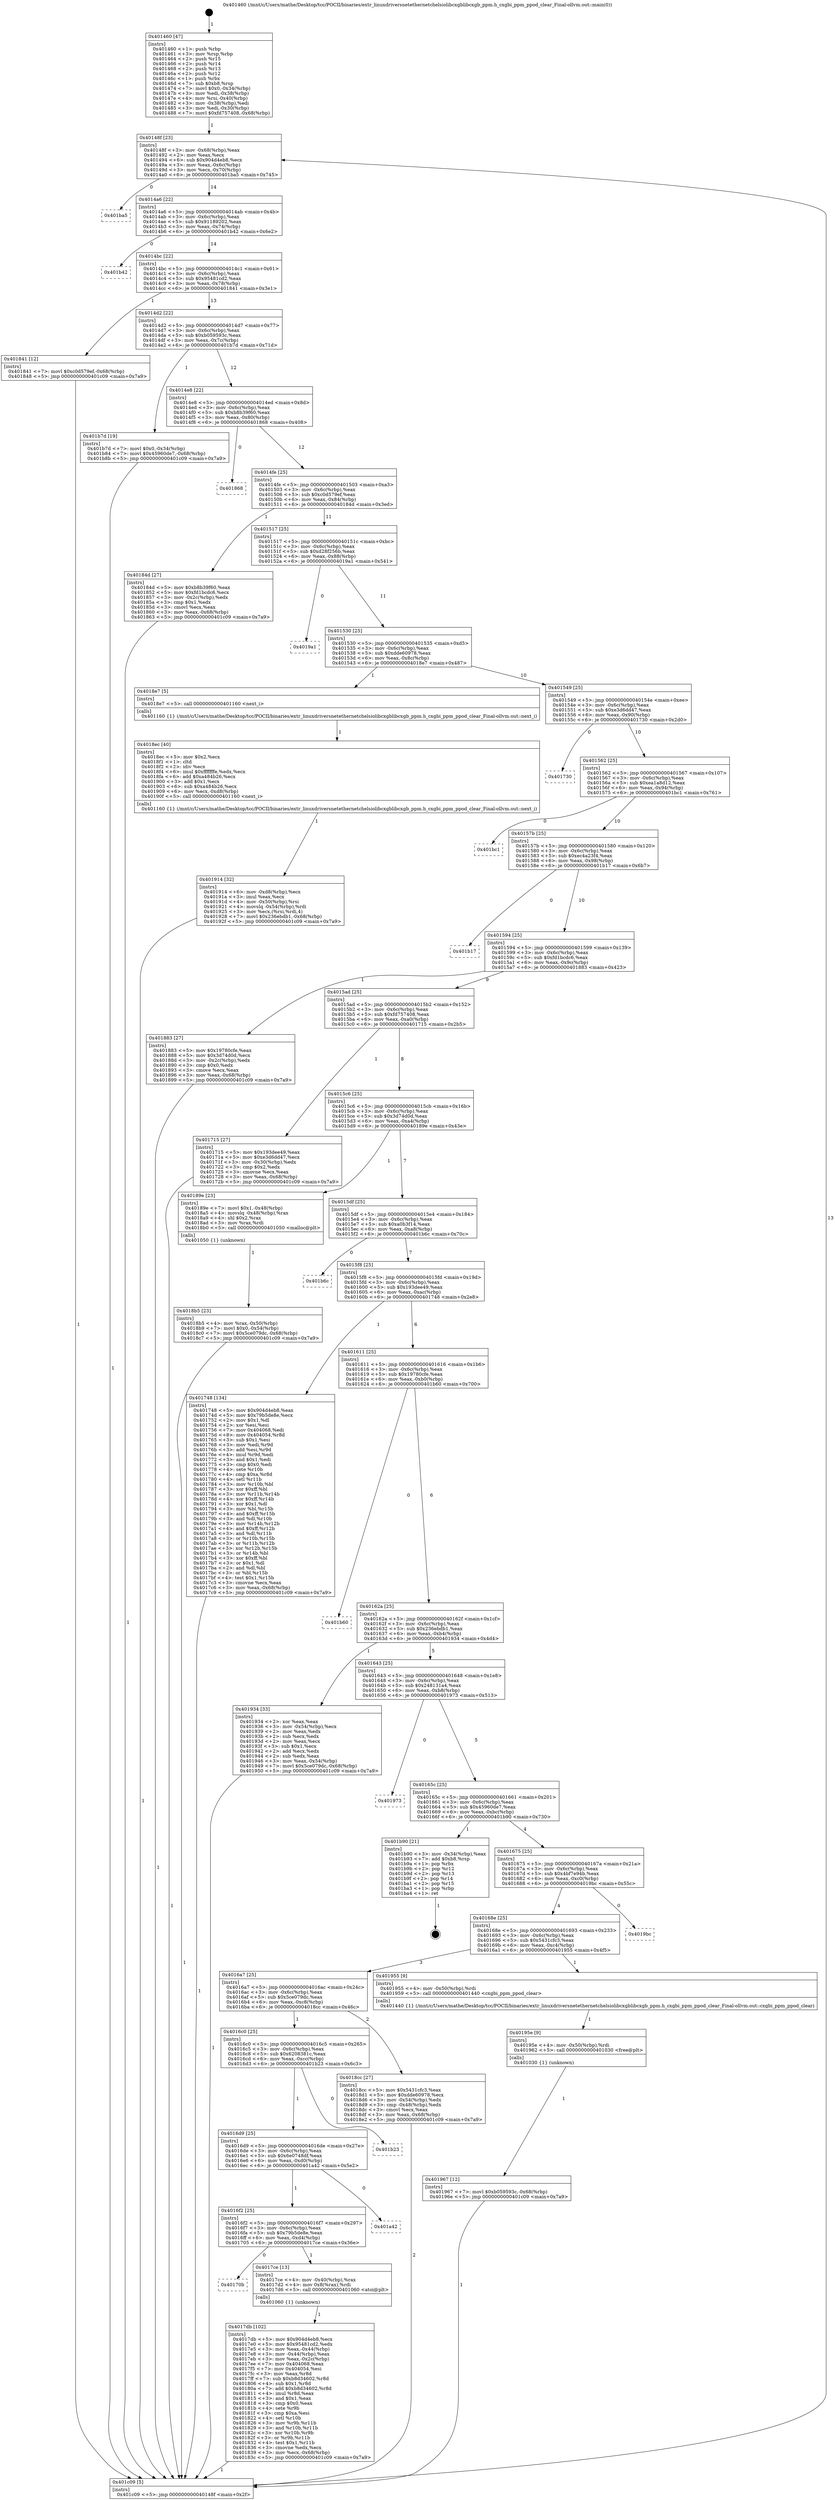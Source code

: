 digraph "0x401460" {
  label = "0x401460 (/mnt/c/Users/mathe/Desktop/tcc/POCII/binaries/extr_linuxdriversnetethernetchelsiolibcxgblibcxgb_ppm.h_cxgbi_ppm_ppod_clear_Final-ollvm.out::main(0))"
  labelloc = "t"
  node[shape=record]

  Entry [label="",width=0.3,height=0.3,shape=circle,fillcolor=black,style=filled]
  "0x40148f" [label="{
     0x40148f [23]\l
     | [instrs]\l
     &nbsp;&nbsp;0x40148f \<+3\>: mov -0x68(%rbp),%eax\l
     &nbsp;&nbsp;0x401492 \<+2\>: mov %eax,%ecx\l
     &nbsp;&nbsp;0x401494 \<+6\>: sub $0x904d4eb8,%ecx\l
     &nbsp;&nbsp;0x40149a \<+3\>: mov %eax,-0x6c(%rbp)\l
     &nbsp;&nbsp;0x40149d \<+3\>: mov %ecx,-0x70(%rbp)\l
     &nbsp;&nbsp;0x4014a0 \<+6\>: je 0000000000401ba5 \<main+0x745\>\l
  }"]
  "0x401ba5" [label="{
     0x401ba5\l
  }", style=dashed]
  "0x4014a6" [label="{
     0x4014a6 [22]\l
     | [instrs]\l
     &nbsp;&nbsp;0x4014a6 \<+5\>: jmp 00000000004014ab \<main+0x4b\>\l
     &nbsp;&nbsp;0x4014ab \<+3\>: mov -0x6c(%rbp),%eax\l
     &nbsp;&nbsp;0x4014ae \<+5\>: sub $0x91189202,%eax\l
     &nbsp;&nbsp;0x4014b3 \<+3\>: mov %eax,-0x74(%rbp)\l
     &nbsp;&nbsp;0x4014b6 \<+6\>: je 0000000000401b42 \<main+0x6e2\>\l
  }"]
  Exit [label="",width=0.3,height=0.3,shape=circle,fillcolor=black,style=filled,peripheries=2]
  "0x401b42" [label="{
     0x401b42\l
  }", style=dashed]
  "0x4014bc" [label="{
     0x4014bc [22]\l
     | [instrs]\l
     &nbsp;&nbsp;0x4014bc \<+5\>: jmp 00000000004014c1 \<main+0x61\>\l
     &nbsp;&nbsp;0x4014c1 \<+3\>: mov -0x6c(%rbp),%eax\l
     &nbsp;&nbsp;0x4014c4 \<+5\>: sub $0x95481cd2,%eax\l
     &nbsp;&nbsp;0x4014c9 \<+3\>: mov %eax,-0x78(%rbp)\l
     &nbsp;&nbsp;0x4014cc \<+6\>: je 0000000000401841 \<main+0x3e1\>\l
  }"]
  "0x401967" [label="{
     0x401967 [12]\l
     | [instrs]\l
     &nbsp;&nbsp;0x401967 \<+7\>: movl $0xb059593c,-0x68(%rbp)\l
     &nbsp;&nbsp;0x40196e \<+5\>: jmp 0000000000401c09 \<main+0x7a9\>\l
  }"]
  "0x401841" [label="{
     0x401841 [12]\l
     | [instrs]\l
     &nbsp;&nbsp;0x401841 \<+7\>: movl $0xc0d579ef,-0x68(%rbp)\l
     &nbsp;&nbsp;0x401848 \<+5\>: jmp 0000000000401c09 \<main+0x7a9\>\l
  }"]
  "0x4014d2" [label="{
     0x4014d2 [22]\l
     | [instrs]\l
     &nbsp;&nbsp;0x4014d2 \<+5\>: jmp 00000000004014d7 \<main+0x77\>\l
     &nbsp;&nbsp;0x4014d7 \<+3\>: mov -0x6c(%rbp),%eax\l
     &nbsp;&nbsp;0x4014da \<+5\>: sub $0xb059593c,%eax\l
     &nbsp;&nbsp;0x4014df \<+3\>: mov %eax,-0x7c(%rbp)\l
     &nbsp;&nbsp;0x4014e2 \<+6\>: je 0000000000401b7d \<main+0x71d\>\l
  }"]
  "0x40195e" [label="{
     0x40195e [9]\l
     | [instrs]\l
     &nbsp;&nbsp;0x40195e \<+4\>: mov -0x50(%rbp),%rdi\l
     &nbsp;&nbsp;0x401962 \<+5\>: call 0000000000401030 \<free@plt\>\l
     | [calls]\l
     &nbsp;&nbsp;0x401030 \{1\} (unknown)\l
  }"]
  "0x401b7d" [label="{
     0x401b7d [19]\l
     | [instrs]\l
     &nbsp;&nbsp;0x401b7d \<+7\>: movl $0x0,-0x34(%rbp)\l
     &nbsp;&nbsp;0x401b84 \<+7\>: movl $0x45960de7,-0x68(%rbp)\l
     &nbsp;&nbsp;0x401b8b \<+5\>: jmp 0000000000401c09 \<main+0x7a9\>\l
  }"]
  "0x4014e8" [label="{
     0x4014e8 [22]\l
     | [instrs]\l
     &nbsp;&nbsp;0x4014e8 \<+5\>: jmp 00000000004014ed \<main+0x8d\>\l
     &nbsp;&nbsp;0x4014ed \<+3\>: mov -0x6c(%rbp),%eax\l
     &nbsp;&nbsp;0x4014f0 \<+5\>: sub $0xb8b39f60,%eax\l
     &nbsp;&nbsp;0x4014f5 \<+3\>: mov %eax,-0x80(%rbp)\l
     &nbsp;&nbsp;0x4014f8 \<+6\>: je 0000000000401868 \<main+0x408\>\l
  }"]
  "0x401914" [label="{
     0x401914 [32]\l
     | [instrs]\l
     &nbsp;&nbsp;0x401914 \<+6\>: mov -0xd8(%rbp),%ecx\l
     &nbsp;&nbsp;0x40191a \<+3\>: imul %eax,%ecx\l
     &nbsp;&nbsp;0x40191d \<+4\>: mov -0x50(%rbp),%rsi\l
     &nbsp;&nbsp;0x401921 \<+4\>: movslq -0x54(%rbp),%rdi\l
     &nbsp;&nbsp;0x401925 \<+3\>: mov %ecx,(%rsi,%rdi,4)\l
     &nbsp;&nbsp;0x401928 \<+7\>: movl $0x236ebdb1,-0x68(%rbp)\l
     &nbsp;&nbsp;0x40192f \<+5\>: jmp 0000000000401c09 \<main+0x7a9\>\l
  }"]
  "0x401868" [label="{
     0x401868\l
  }", style=dashed]
  "0x4014fe" [label="{
     0x4014fe [25]\l
     | [instrs]\l
     &nbsp;&nbsp;0x4014fe \<+5\>: jmp 0000000000401503 \<main+0xa3\>\l
     &nbsp;&nbsp;0x401503 \<+3\>: mov -0x6c(%rbp),%eax\l
     &nbsp;&nbsp;0x401506 \<+5\>: sub $0xc0d579ef,%eax\l
     &nbsp;&nbsp;0x40150b \<+6\>: mov %eax,-0x84(%rbp)\l
     &nbsp;&nbsp;0x401511 \<+6\>: je 000000000040184d \<main+0x3ed\>\l
  }"]
  "0x4018ec" [label="{
     0x4018ec [40]\l
     | [instrs]\l
     &nbsp;&nbsp;0x4018ec \<+5\>: mov $0x2,%ecx\l
     &nbsp;&nbsp;0x4018f1 \<+1\>: cltd\l
     &nbsp;&nbsp;0x4018f2 \<+2\>: idiv %ecx\l
     &nbsp;&nbsp;0x4018f4 \<+6\>: imul $0xfffffffe,%edx,%ecx\l
     &nbsp;&nbsp;0x4018fa \<+6\>: add $0xa484b26,%ecx\l
     &nbsp;&nbsp;0x401900 \<+3\>: add $0x1,%ecx\l
     &nbsp;&nbsp;0x401903 \<+6\>: sub $0xa484b26,%ecx\l
     &nbsp;&nbsp;0x401909 \<+6\>: mov %ecx,-0xd8(%rbp)\l
     &nbsp;&nbsp;0x40190f \<+5\>: call 0000000000401160 \<next_i\>\l
     | [calls]\l
     &nbsp;&nbsp;0x401160 \{1\} (/mnt/c/Users/mathe/Desktop/tcc/POCII/binaries/extr_linuxdriversnetethernetchelsiolibcxgblibcxgb_ppm.h_cxgbi_ppm_ppod_clear_Final-ollvm.out::next_i)\l
  }"]
  "0x40184d" [label="{
     0x40184d [27]\l
     | [instrs]\l
     &nbsp;&nbsp;0x40184d \<+5\>: mov $0xb8b39f60,%eax\l
     &nbsp;&nbsp;0x401852 \<+5\>: mov $0xfd1bcdc6,%ecx\l
     &nbsp;&nbsp;0x401857 \<+3\>: mov -0x2c(%rbp),%edx\l
     &nbsp;&nbsp;0x40185a \<+3\>: cmp $0x1,%edx\l
     &nbsp;&nbsp;0x40185d \<+3\>: cmovl %ecx,%eax\l
     &nbsp;&nbsp;0x401860 \<+3\>: mov %eax,-0x68(%rbp)\l
     &nbsp;&nbsp;0x401863 \<+5\>: jmp 0000000000401c09 \<main+0x7a9\>\l
  }"]
  "0x401517" [label="{
     0x401517 [25]\l
     | [instrs]\l
     &nbsp;&nbsp;0x401517 \<+5\>: jmp 000000000040151c \<main+0xbc\>\l
     &nbsp;&nbsp;0x40151c \<+3\>: mov -0x6c(%rbp),%eax\l
     &nbsp;&nbsp;0x40151f \<+5\>: sub $0xd28f256b,%eax\l
     &nbsp;&nbsp;0x401524 \<+6\>: mov %eax,-0x88(%rbp)\l
     &nbsp;&nbsp;0x40152a \<+6\>: je 00000000004019a1 \<main+0x541\>\l
  }"]
  "0x4018b5" [label="{
     0x4018b5 [23]\l
     | [instrs]\l
     &nbsp;&nbsp;0x4018b5 \<+4\>: mov %rax,-0x50(%rbp)\l
     &nbsp;&nbsp;0x4018b9 \<+7\>: movl $0x0,-0x54(%rbp)\l
     &nbsp;&nbsp;0x4018c0 \<+7\>: movl $0x5ce079dc,-0x68(%rbp)\l
     &nbsp;&nbsp;0x4018c7 \<+5\>: jmp 0000000000401c09 \<main+0x7a9\>\l
  }"]
  "0x4019a1" [label="{
     0x4019a1\l
  }", style=dashed]
  "0x401530" [label="{
     0x401530 [25]\l
     | [instrs]\l
     &nbsp;&nbsp;0x401530 \<+5\>: jmp 0000000000401535 \<main+0xd5\>\l
     &nbsp;&nbsp;0x401535 \<+3\>: mov -0x6c(%rbp),%eax\l
     &nbsp;&nbsp;0x401538 \<+5\>: sub $0xdde60978,%eax\l
     &nbsp;&nbsp;0x40153d \<+6\>: mov %eax,-0x8c(%rbp)\l
     &nbsp;&nbsp;0x401543 \<+6\>: je 00000000004018e7 \<main+0x487\>\l
  }"]
  "0x4017db" [label="{
     0x4017db [102]\l
     | [instrs]\l
     &nbsp;&nbsp;0x4017db \<+5\>: mov $0x904d4eb8,%ecx\l
     &nbsp;&nbsp;0x4017e0 \<+5\>: mov $0x95481cd2,%edx\l
     &nbsp;&nbsp;0x4017e5 \<+3\>: mov %eax,-0x44(%rbp)\l
     &nbsp;&nbsp;0x4017e8 \<+3\>: mov -0x44(%rbp),%eax\l
     &nbsp;&nbsp;0x4017eb \<+3\>: mov %eax,-0x2c(%rbp)\l
     &nbsp;&nbsp;0x4017ee \<+7\>: mov 0x404068,%eax\l
     &nbsp;&nbsp;0x4017f5 \<+7\>: mov 0x404054,%esi\l
     &nbsp;&nbsp;0x4017fc \<+3\>: mov %eax,%r8d\l
     &nbsp;&nbsp;0x4017ff \<+7\>: sub $0xb8d34602,%r8d\l
     &nbsp;&nbsp;0x401806 \<+4\>: sub $0x1,%r8d\l
     &nbsp;&nbsp;0x40180a \<+7\>: add $0xb8d34602,%r8d\l
     &nbsp;&nbsp;0x401811 \<+4\>: imul %r8d,%eax\l
     &nbsp;&nbsp;0x401815 \<+3\>: and $0x1,%eax\l
     &nbsp;&nbsp;0x401818 \<+3\>: cmp $0x0,%eax\l
     &nbsp;&nbsp;0x40181b \<+4\>: sete %r9b\l
     &nbsp;&nbsp;0x40181f \<+3\>: cmp $0xa,%esi\l
     &nbsp;&nbsp;0x401822 \<+4\>: setl %r10b\l
     &nbsp;&nbsp;0x401826 \<+3\>: mov %r9b,%r11b\l
     &nbsp;&nbsp;0x401829 \<+3\>: and %r10b,%r11b\l
     &nbsp;&nbsp;0x40182c \<+3\>: xor %r10b,%r9b\l
     &nbsp;&nbsp;0x40182f \<+3\>: or %r9b,%r11b\l
     &nbsp;&nbsp;0x401832 \<+4\>: test $0x1,%r11b\l
     &nbsp;&nbsp;0x401836 \<+3\>: cmovne %edx,%ecx\l
     &nbsp;&nbsp;0x401839 \<+3\>: mov %ecx,-0x68(%rbp)\l
     &nbsp;&nbsp;0x40183c \<+5\>: jmp 0000000000401c09 \<main+0x7a9\>\l
  }"]
  "0x4018e7" [label="{
     0x4018e7 [5]\l
     | [instrs]\l
     &nbsp;&nbsp;0x4018e7 \<+5\>: call 0000000000401160 \<next_i\>\l
     | [calls]\l
     &nbsp;&nbsp;0x401160 \{1\} (/mnt/c/Users/mathe/Desktop/tcc/POCII/binaries/extr_linuxdriversnetethernetchelsiolibcxgblibcxgb_ppm.h_cxgbi_ppm_ppod_clear_Final-ollvm.out::next_i)\l
  }"]
  "0x401549" [label="{
     0x401549 [25]\l
     | [instrs]\l
     &nbsp;&nbsp;0x401549 \<+5\>: jmp 000000000040154e \<main+0xee\>\l
     &nbsp;&nbsp;0x40154e \<+3\>: mov -0x6c(%rbp),%eax\l
     &nbsp;&nbsp;0x401551 \<+5\>: sub $0xe3d6dd47,%eax\l
     &nbsp;&nbsp;0x401556 \<+6\>: mov %eax,-0x90(%rbp)\l
     &nbsp;&nbsp;0x40155c \<+6\>: je 0000000000401730 \<main+0x2d0\>\l
  }"]
  "0x40170b" [label="{
     0x40170b\l
  }", style=dashed]
  "0x401730" [label="{
     0x401730\l
  }", style=dashed]
  "0x401562" [label="{
     0x401562 [25]\l
     | [instrs]\l
     &nbsp;&nbsp;0x401562 \<+5\>: jmp 0000000000401567 \<main+0x107\>\l
     &nbsp;&nbsp;0x401567 \<+3\>: mov -0x6c(%rbp),%eax\l
     &nbsp;&nbsp;0x40156a \<+5\>: sub $0xea1a8d12,%eax\l
     &nbsp;&nbsp;0x40156f \<+6\>: mov %eax,-0x94(%rbp)\l
     &nbsp;&nbsp;0x401575 \<+6\>: je 0000000000401bc1 \<main+0x761\>\l
  }"]
  "0x4017ce" [label="{
     0x4017ce [13]\l
     | [instrs]\l
     &nbsp;&nbsp;0x4017ce \<+4\>: mov -0x40(%rbp),%rax\l
     &nbsp;&nbsp;0x4017d2 \<+4\>: mov 0x8(%rax),%rdi\l
     &nbsp;&nbsp;0x4017d6 \<+5\>: call 0000000000401060 \<atoi@plt\>\l
     | [calls]\l
     &nbsp;&nbsp;0x401060 \{1\} (unknown)\l
  }"]
  "0x401bc1" [label="{
     0x401bc1\l
  }", style=dashed]
  "0x40157b" [label="{
     0x40157b [25]\l
     | [instrs]\l
     &nbsp;&nbsp;0x40157b \<+5\>: jmp 0000000000401580 \<main+0x120\>\l
     &nbsp;&nbsp;0x401580 \<+3\>: mov -0x6c(%rbp),%eax\l
     &nbsp;&nbsp;0x401583 \<+5\>: sub $0xec4a23f4,%eax\l
     &nbsp;&nbsp;0x401588 \<+6\>: mov %eax,-0x98(%rbp)\l
     &nbsp;&nbsp;0x40158e \<+6\>: je 0000000000401b17 \<main+0x6b7\>\l
  }"]
  "0x4016f2" [label="{
     0x4016f2 [25]\l
     | [instrs]\l
     &nbsp;&nbsp;0x4016f2 \<+5\>: jmp 00000000004016f7 \<main+0x297\>\l
     &nbsp;&nbsp;0x4016f7 \<+3\>: mov -0x6c(%rbp),%eax\l
     &nbsp;&nbsp;0x4016fa \<+5\>: sub $0x79b5de8e,%eax\l
     &nbsp;&nbsp;0x4016ff \<+6\>: mov %eax,-0xd4(%rbp)\l
     &nbsp;&nbsp;0x401705 \<+6\>: je 00000000004017ce \<main+0x36e\>\l
  }"]
  "0x401b17" [label="{
     0x401b17\l
  }", style=dashed]
  "0x401594" [label="{
     0x401594 [25]\l
     | [instrs]\l
     &nbsp;&nbsp;0x401594 \<+5\>: jmp 0000000000401599 \<main+0x139\>\l
     &nbsp;&nbsp;0x401599 \<+3\>: mov -0x6c(%rbp),%eax\l
     &nbsp;&nbsp;0x40159c \<+5\>: sub $0xfd1bcdc6,%eax\l
     &nbsp;&nbsp;0x4015a1 \<+6\>: mov %eax,-0x9c(%rbp)\l
     &nbsp;&nbsp;0x4015a7 \<+6\>: je 0000000000401883 \<main+0x423\>\l
  }"]
  "0x401a42" [label="{
     0x401a42\l
  }", style=dashed]
  "0x401883" [label="{
     0x401883 [27]\l
     | [instrs]\l
     &nbsp;&nbsp;0x401883 \<+5\>: mov $0x19780cfe,%eax\l
     &nbsp;&nbsp;0x401888 \<+5\>: mov $0x3d74d0d,%ecx\l
     &nbsp;&nbsp;0x40188d \<+3\>: mov -0x2c(%rbp),%edx\l
     &nbsp;&nbsp;0x401890 \<+3\>: cmp $0x0,%edx\l
     &nbsp;&nbsp;0x401893 \<+3\>: cmove %ecx,%eax\l
     &nbsp;&nbsp;0x401896 \<+3\>: mov %eax,-0x68(%rbp)\l
     &nbsp;&nbsp;0x401899 \<+5\>: jmp 0000000000401c09 \<main+0x7a9\>\l
  }"]
  "0x4015ad" [label="{
     0x4015ad [25]\l
     | [instrs]\l
     &nbsp;&nbsp;0x4015ad \<+5\>: jmp 00000000004015b2 \<main+0x152\>\l
     &nbsp;&nbsp;0x4015b2 \<+3\>: mov -0x6c(%rbp),%eax\l
     &nbsp;&nbsp;0x4015b5 \<+5\>: sub $0xfd757408,%eax\l
     &nbsp;&nbsp;0x4015ba \<+6\>: mov %eax,-0xa0(%rbp)\l
     &nbsp;&nbsp;0x4015c0 \<+6\>: je 0000000000401715 \<main+0x2b5\>\l
  }"]
  "0x4016d9" [label="{
     0x4016d9 [25]\l
     | [instrs]\l
     &nbsp;&nbsp;0x4016d9 \<+5\>: jmp 00000000004016de \<main+0x27e\>\l
     &nbsp;&nbsp;0x4016de \<+3\>: mov -0x6c(%rbp),%eax\l
     &nbsp;&nbsp;0x4016e1 \<+5\>: sub $0x6e0748df,%eax\l
     &nbsp;&nbsp;0x4016e6 \<+6\>: mov %eax,-0xd0(%rbp)\l
     &nbsp;&nbsp;0x4016ec \<+6\>: je 0000000000401a42 \<main+0x5e2\>\l
  }"]
  "0x401715" [label="{
     0x401715 [27]\l
     | [instrs]\l
     &nbsp;&nbsp;0x401715 \<+5\>: mov $0x193dee49,%eax\l
     &nbsp;&nbsp;0x40171a \<+5\>: mov $0xe3d6dd47,%ecx\l
     &nbsp;&nbsp;0x40171f \<+3\>: mov -0x30(%rbp),%edx\l
     &nbsp;&nbsp;0x401722 \<+3\>: cmp $0x2,%edx\l
     &nbsp;&nbsp;0x401725 \<+3\>: cmovne %ecx,%eax\l
     &nbsp;&nbsp;0x401728 \<+3\>: mov %eax,-0x68(%rbp)\l
     &nbsp;&nbsp;0x40172b \<+5\>: jmp 0000000000401c09 \<main+0x7a9\>\l
  }"]
  "0x4015c6" [label="{
     0x4015c6 [25]\l
     | [instrs]\l
     &nbsp;&nbsp;0x4015c6 \<+5\>: jmp 00000000004015cb \<main+0x16b\>\l
     &nbsp;&nbsp;0x4015cb \<+3\>: mov -0x6c(%rbp),%eax\l
     &nbsp;&nbsp;0x4015ce \<+5\>: sub $0x3d74d0d,%eax\l
     &nbsp;&nbsp;0x4015d3 \<+6\>: mov %eax,-0xa4(%rbp)\l
     &nbsp;&nbsp;0x4015d9 \<+6\>: je 000000000040189e \<main+0x43e\>\l
  }"]
  "0x401c09" [label="{
     0x401c09 [5]\l
     | [instrs]\l
     &nbsp;&nbsp;0x401c09 \<+5\>: jmp 000000000040148f \<main+0x2f\>\l
  }"]
  "0x401460" [label="{
     0x401460 [47]\l
     | [instrs]\l
     &nbsp;&nbsp;0x401460 \<+1\>: push %rbp\l
     &nbsp;&nbsp;0x401461 \<+3\>: mov %rsp,%rbp\l
     &nbsp;&nbsp;0x401464 \<+2\>: push %r15\l
     &nbsp;&nbsp;0x401466 \<+2\>: push %r14\l
     &nbsp;&nbsp;0x401468 \<+2\>: push %r13\l
     &nbsp;&nbsp;0x40146a \<+2\>: push %r12\l
     &nbsp;&nbsp;0x40146c \<+1\>: push %rbx\l
     &nbsp;&nbsp;0x40146d \<+7\>: sub $0xb8,%rsp\l
     &nbsp;&nbsp;0x401474 \<+7\>: movl $0x0,-0x34(%rbp)\l
     &nbsp;&nbsp;0x40147b \<+3\>: mov %edi,-0x38(%rbp)\l
     &nbsp;&nbsp;0x40147e \<+4\>: mov %rsi,-0x40(%rbp)\l
     &nbsp;&nbsp;0x401482 \<+3\>: mov -0x38(%rbp),%edi\l
     &nbsp;&nbsp;0x401485 \<+3\>: mov %edi,-0x30(%rbp)\l
     &nbsp;&nbsp;0x401488 \<+7\>: movl $0xfd757408,-0x68(%rbp)\l
  }"]
  "0x401b23" [label="{
     0x401b23\l
  }", style=dashed]
  "0x40189e" [label="{
     0x40189e [23]\l
     | [instrs]\l
     &nbsp;&nbsp;0x40189e \<+7\>: movl $0x1,-0x48(%rbp)\l
     &nbsp;&nbsp;0x4018a5 \<+4\>: movslq -0x48(%rbp),%rax\l
     &nbsp;&nbsp;0x4018a9 \<+4\>: shl $0x2,%rax\l
     &nbsp;&nbsp;0x4018ad \<+3\>: mov %rax,%rdi\l
     &nbsp;&nbsp;0x4018b0 \<+5\>: call 0000000000401050 \<malloc@plt\>\l
     | [calls]\l
     &nbsp;&nbsp;0x401050 \{1\} (unknown)\l
  }"]
  "0x4015df" [label="{
     0x4015df [25]\l
     | [instrs]\l
     &nbsp;&nbsp;0x4015df \<+5\>: jmp 00000000004015e4 \<main+0x184\>\l
     &nbsp;&nbsp;0x4015e4 \<+3\>: mov -0x6c(%rbp),%eax\l
     &nbsp;&nbsp;0x4015e7 \<+5\>: sub $0xa0b3f14,%eax\l
     &nbsp;&nbsp;0x4015ec \<+6\>: mov %eax,-0xa8(%rbp)\l
     &nbsp;&nbsp;0x4015f2 \<+6\>: je 0000000000401b6c \<main+0x70c\>\l
  }"]
  "0x4016c0" [label="{
     0x4016c0 [25]\l
     | [instrs]\l
     &nbsp;&nbsp;0x4016c0 \<+5\>: jmp 00000000004016c5 \<main+0x265\>\l
     &nbsp;&nbsp;0x4016c5 \<+3\>: mov -0x6c(%rbp),%eax\l
     &nbsp;&nbsp;0x4016c8 \<+5\>: sub $0x6208381c,%eax\l
     &nbsp;&nbsp;0x4016cd \<+6\>: mov %eax,-0xcc(%rbp)\l
     &nbsp;&nbsp;0x4016d3 \<+6\>: je 0000000000401b23 \<main+0x6c3\>\l
  }"]
  "0x401b6c" [label="{
     0x401b6c\l
  }", style=dashed]
  "0x4015f8" [label="{
     0x4015f8 [25]\l
     | [instrs]\l
     &nbsp;&nbsp;0x4015f8 \<+5\>: jmp 00000000004015fd \<main+0x19d\>\l
     &nbsp;&nbsp;0x4015fd \<+3\>: mov -0x6c(%rbp),%eax\l
     &nbsp;&nbsp;0x401600 \<+5\>: sub $0x193dee49,%eax\l
     &nbsp;&nbsp;0x401605 \<+6\>: mov %eax,-0xac(%rbp)\l
     &nbsp;&nbsp;0x40160b \<+6\>: je 0000000000401748 \<main+0x2e8\>\l
  }"]
  "0x4018cc" [label="{
     0x4018cc [27]\l
     | [instrs]\l
     &nbsp;&nbsp;0x4018cc \<+5\>: mov $0x5431cfc3,%eax\l
     &nbsp;&nbsp;0x4018d1 \<+5\>: mov $0xdde60978,%ecx\l
     &nbsp;&nbsp;0x4018d6 \<+3\>: mov -0x54(%rbp),%edx\l
     &nbsp;&nbsp;0x4018d9 \<+3\>: cmp -0x48(%rbp),%edx\l
     &nbsp;&nbsp;0x4018dc \<+3\>: cmovl %ecx,%eax\l
     &nbsp;&nbsp;0x4018df \<+3\>: mov %eax,-0x68(%rbp)\l
     &nbsp;&nbsp;0x4018e2 \<+5\>: jmp 0000000000401c09 \<main+0x7a9\>\l
  }"]
  "0x401748" [label="{
     0x401748 [134]\l
     | [instrs]\l
     &nbsp;&nbsp;0x401748 \<+5\>: mov $0x904d4eb8,%eax\l
     &nbsp;&nbsp;0x40174d \<+5\>: mov $0x79b5de8e,%ecx\l
     &nbsp;&nbsp;0x401752 \<+2\>: mov $0x1,%dl\l
     &nbsp;&nbsp;0x401754 \<+2\>: xor %esi,%esi\l
     &nbsp;&nbsp;0x401756 \<+7\>: mov 0x404068,%edi\l
     &nbsp;&nbsp;0x40175d \<+8\>: mov 0x404054,%r8d\l
     &nbsp;&nbsp;0x401765 \<+3\>: sub $0x1,%esi\l
     &nbsp;&nbsp;0x401768 \<+3\>: mov %edi,%r9d\l
     &nbsp;&nbsp;0x40176b \<+3\>: add %esi,%r9d\l
     &nbsp;&nbsp;0x40176e \<+4\>: imul %r9d,%edi\l
     &nbsp;&nbsp;0x401772 \<+3\>: and $0x1,%edi\l
     &nbsp;&nbsp;0x401775 \<+3\>: cmp $0x0,%edi\l
     &nbsp;&nbsp;0x401778 \<+4\>: sete %r10b\l
     &nbsp;&nbsp;0x40177c \<+4\>: cmp $0xa,%r8d\l
     &nbsp;&nbsp;0x401780 \<+4\>: setl %r11b\l
     &nbsp;&nbsp;0x401784 \<+3\>: mov %r10b,%bl\l
     &nbsp;&nbsp;0x401787 \<+3\>: xor $0xff,%bl\l
     &nbsp;&nbsp;0x40178a \<+3\>: mov %r11b,%r14b\l
     &nbsp;&nbsp;0x40178d \<+4\>: xor $0xff,%r14b\l
     &nbsp;&nbsp;0x401791 \<+3\>: xor $0x1,%dl\l
     &nbsp;&nbsp;0x401794 \<+3\>: mov %bl,%r15b\l
     &nbsp;&nbsp;0x401797 \<+4\>: and $0xff,%r15b\l
     &nbsp;&nbsp;0x40179b \<+3\>: and %dl,%r10b\l
     &nbsp;&nbsp;0x40179e \<+3\>: mov %r14b,%r12b\l
     &nbsp;&nbsp;0x4017a1 \<+4\>: and $0xff,%r12b\l
     &nbsp;&nbsp;0x4017a5 \<+3\>: and %dl,%r11b\l
     &nbsp;&nbsp;0x4017a8 \<+3\>: or %r10b,%r15b\l
     &nbsp;&nbsp;0x4017ab \<+3\>: or %r11b,%r12b\l
     &nbsp;&nbsp;0x4017ae \<+3\>: xor %r12b,%r15b\l
     &nbsp;&nbsp;0x4017b1 \<+3\>: or %r14b,%bl\l
     &nbsp;&nbsp;0x4017b4 \<+3\>: xor $0xff,%bl\l
     &nbsp;&nbsp;0x4017b7 \<+3\>: or $0x1,%dl\l
     &nbsp;&nbsp;0x4017ba \<+2\>: and %dl,%bl\l
     &nbsp;&nbsp;0x4017bc \<+3\>: or %bl,%r15b\l
     &nbsp;&nbsp;0x4017bf \<+4\>: test $0x1,%r15b\l
     &nbsp;&nbsp;0x4017c3 \<+3\>: cmovne %ecx,%eax\l
     &nbsp;&nbsp;0x4017c6 \<+3\>: mov %eax,-0x68(%rbp)\l
     &nbsp;&nbsp;0x4017c9 \<+5\>: jmp 0000000000401c09 \<main+0x7a9\>\l
  }"]
  "0x401611" [label="{
     0x401611 [25]\l
     | [instrs]\l
     &nbsp;&nbsp;0x401611 \<+5\>: jmp 0000000000401616 \<main+0x1b6\>\l
     &nbsp;&nbsp;0x401616 \<+3\>: mov -0x6c(%rbp),%eax\l
     &nbsp;&nbsp;0x401619 \<+5\>: sub $0x19780cfe,%eax\l
     &nbsp;&nbsp;0x40161e \<+6\>: mov %eax,-0xb0(%rbp)\l
     &nbsp;&nbsp;0x401624 \<+6\>: je 0000000000401b60 \<main+0x700\>\l
  }"]
  "0x4016a7" [label="{
     0x4016a7 [25]\l
     | [instrs]\l
     &nbsp;&nbsp;0x4016a7 \<+5\>: jmp 00000000004016ac \<main+0x24c\>\l
     &nbsp;&nbsp;0x4016ac \<+3\>: mov -0x6c(%rbp),%eax\l
     &nbsp;&nbsp;0x4016af \<+5\>: sub $0x5ce079dc,%eax\l
     &nbsp;&nbsp;0x4016b4 \<+6\>: mov %eax,-0xc8(%rbp)\l
     &nbsp;&nbsp;0x4016ba \<+6\>: je 00000000004018cc \<main+0x46c\>\l
  }"]
  "0x401b60" [label="{
     0x401b60\l
  }", style=dashed]
  "0x40162a" [label="{
     0x40162a [25]\l
     | [instrs]\l
     &nbsp;&nbsp;0x40162a \<+5\>: jmp 000000000040162f \<main+0x1cf\>\l
     &nbsp;&nbsp;0x40162f \<+3\>: mov -0x6c(%rbp),%eax\l
     &nbsp;&nbsp;0x401632 \<+5\>: sub $0x236ebdb1,%eax\l
     &nbsp;&nbsp;0x401637 \<+6\>: mov %eax,-0xb4(%rbp)\l
     &nbsp;&nbsp;0x40163d \<+6\>: je 0000000000401934 \<main+0x4d4\>\l
  }"]
  "0x401955" [label="{
     0x401955 [9]\l
     | [instrs]\l
     &nbsp;&nbsp;0x401955 \<+4\>: mov -0x50(%rbp),%rdi\l
     &nbsp;&nbsp;0x401959 \<+5\>: call 0000000000401440 \<cxgbi_ppm_ppod_clear\>\l
     | [calls]\l
     &nbsp;&nbsp;0x401440 \{1\} (/mnt/c/Users/mathe/Desktop/tcc/POCII/binaries/extr_linuxdriversnetethernetchelsiolibcxgblibcxgb_ppm.h_cxgbi_ppm_ppod_clear_Final-ollvm.out::cxgbi_ppm_ppod_clear)\l
  }"]
  "0x401934" [label="{
     0x401934 [33]\l
     | [instrs]\l
     &nbsp;&nbsp;0x401934 \<+2\>: xor %eax,%eax\l
     &nbsp;&nbsp;0x401936 \<+3\>: mov -0x54(%rbp),%ecx\l
     &nbsp;&nbsp;0x401939 \<+2\>: mov %eax,%edx\l
     &nbsp;&nbsp;0x40193b \<+2\>: sub %ecx,%edx\l
     &nbsp;&nbsp;0x40193d \<+2\>: mov %eax,%ecx\l
     &nbsp;&nbsp;0x40193f \<+3\>: sub $0x1,%ecx\l
     &nbsp;&nbsp;0x401942 \<+2\>: add %ecx,%edx\l
     &nbsp;&nbsp;0x401944 \<+2\>: sub %edx,%eax\l
     &nbsp;&nbsp;0x401946 \<+3\>: mov %eax,-0x54(%rbp)\l
     &nbsp;&nbsp;0x401949 \<+7\>: movl $0x5ce079dc,-0x68(%rbp)\l
     &nbsp;&nbsp;0x401950 \<+5\>: jmp 0000000000401c09 \<main+0x7a9\>\l
  }"]
  "0x401643" [label="{
     0x401643 [25]\l
     | [instrs]\l
     &nbsp;&nbsp;0x401643 \<+5\>: jmp 0000000000401648 \<main+0x1e8\>\l
     &nbsp;&nbsp;0x401648 \<+3\>: mov -0x6c(%rbp),%eax\l
     &nbsp;&nbsp;0x40164b \<+5\>: sub $0x248131a4,%eax\l
     &nbsp;&nbsp;0x401650 \<+6\>: mov %eax,-0xb8(%rbp)\l
     &nbsp;&nbsp;0x401656 \<+6\>: je 0000000000401973 \<main+0x513\>\l
  }"]
  "0x40168e" [label="{
     0x40168e [25]\l
     | [instrs]\l
     &nbsp;&nbsp;0x40168e \<+5\>: jmp 0000000000401693 \<main+0x233\>\l
     &nbsp;&nbsp;0x401693 \<+3\>: mov -0x6c(%rbp),%eax\l
     &nbsp;&nbsp;0x401696 \<+5\>: sub $0x5431cfc3,%eax\l
     &nbsp;&nbsp;0x40169b \<+6\>: mov %eax,-0xc4(%rbp)\l
     &nbsp;&nbsp;0x4016a1 \<+6\>: je 0000000000401955 \<main+0x4f5\>\l
  }"]
  "0x401973" [label="{
     0x401973\l
  }", style=dashed]
  "0x40165c" [label="{
     0x40165c [25]\l
     | [instrs]\l
     &nbsp;&nbsp;0x40165c \<+5\>: jmp 0000000000401661 \<main+0x201\>\l
     &nbsp;&nbsp;0x401661 \<+3\>: mov -0x6c(%rbp),%eax\l
     &nbsp;&nbsp;0x401664 \<+5\>: sub $0x45960de7,%eax\l
     &nbsp;&nbsp;0x401669 \<+6\>: mov %eax,-0xbc(%rbp)\l
     &nbsp;&nbsp;0x40166f \<+6\>: je 0000000000401b90 \<main+0x730\>\l
  }"]
  "0x4019bc" [label="{
     0x4019bc\l
  }", style=dashed]
  "0x401b90" [label="{
     0x401b90 [21]\l
     | [instrs]\l
     &nbsp;&nbsp;0x401b90 \<+3\>: mov -0x34(%rbp),%eax\l
     &nbsp;&nbsp;0x401b93 \<+7\>: add $0xb8,%rsp\l
     &nbsp;&nbsp;0x401b9a \<+1\>: pop %rbx\l
     &nbsp;&nbsp;0x401b9b \<+2\>: pop %r12\l
     &nbsp;&nbsp;0x401b9d \<+2\>: pop %r13\l
     &nbsp;&nbsp;0x401b9f \<+2\>: pop %r14\l
     &nbsp;&nbsp;0x401ba1 \<+2\>: pop %r15\l
     &nbsp;&nbsp;0x401ba3 \<+1\>: pop %rbp\l
     &nbsp;&nbsp;0x401ba4 \<+1\>: ret\l
  }"]
  "0x401675" [label="{
     0x401675 [25]\l
     | [instrs]\l
     &nbsp;&nbsp;0x401675 \<+5\>: jmp 000000000040167a \<main+0x21a\>\l
     &nbsp;&nbsp;0x40167a \<+3\>: mov -0x6c(%rbp),%eax\l
     &nbsp;&nbsp;0x40167d \<+5\>: sub $0x4bf7e94b,%eax\l
     &nbsp;&nbsp;0x401682 \<+6\>: mov %eax,-0xc0(%rbp)\l
     &nbsp;&nbsp;0x401688 \<+6\>: je 00000000004019bc \<main+0x55c\>\l
  }"]
  Entry -> "0x401460" [label=" 1"]
  "0x40148f" -> "0x401ba5" [label=" 0"]
  "0x40148f" -> "0x4014a6" [label=" 14"]
  "0x401b90" -> Exit [label=" 1"]
  "0x4014a6" -> "0x401b42" [label=" 0"]
  "0x4014a6" -> "0x4014bc" [label=" 14"]
  "0x401b7d" -> "0x401c09" [label=" 1"]
  "0x4014bc" -> "0x401841" [label=" 1"]
  "0x4014bc" -> "0x4014d2" [label=" 13"]
  "0x401967" -> "0x401c09" [label=" 1"]
  "0x4014d2" -> "0x401b7d" [label=" 1"]
  "0x4014d2" -> "0x4014e8" [label=" 12"]
  "0x40195e" -> "0x401967" [label=" 1"]
  "0x4014e8" -> "0x401868" [label=" 0"]
  "0x4014e8" -> "0x4014fe" [label=" 12"]
  "0x401955" -> "0x40195e" [label=" 1"]
  "0x4014fe" -> "0x40184d" [label=" 1"]
  "0x4014fe" -> "0x401517" [label=" 11"]
  "0x401934" -> "0x401c09" [label=" 1"]
  "0x401517" -> "0x4019a1" [label=" 0"]
  "0x401517" -> "0x401530" [label=" 11"]
  "0x401914" -> "0x401c09" [label=" 1"]
  "0x401530" -> "0x4018e7" [label=" 1"]
  "0x401530" -> "0x401549" [label=" 10"]
  "0x4018ec" -> "0x401914" [label=" 1"]
  "0x401549" -> "0x401730" [label=" 0"]
  "0x401549" -> "0x401562" [label=" 10"]
  "0x4018e7" -> "0x4018ec" [label=" 1"]
  "0x401562" -> "0x401bc1" [label=" 0"]
  "0x401562" -> "0x40157b" [label=" 10"]
  "0x4018cc" -> "0x401c09" [label=" 2"]
  "0x40157b" -> "0x401b17" [label=" 0"]
  "0x40157b" -> "0x401594" [label=" 10"]
  "0x40189e" -> "0x4018b5" [label=" 1"]
  "0x401594" -> "0x401883" [label=" 1"]
  "0x401594" -> "0x4015ad" [label=" 9"]
  "0x401883" -> "0x401c09" [label=" 1"]
  "0x4015ad" -> "0x401715" [label=" 1"]
  "0x4015ad" -> "0x4015c6" [label=" 8"]
  "0x401715" -> "0x401c09" [label=" 1"]
  "0x401460" -> "0x40148f" [label=" 1"]
  "0x401c09" -> "0x40148f" [label=" 13"]
  "0x401841" -> "0x401c09" [label=" 1"]
  "0x4015c6" -> "0x40189e" [label=" 1"]
  "0x4015c6" -> "0x4015df" [label=" 7"]
  "0x4017db" -> "0x401c09" [label=" 1"]
  "0x4015df" -> "0x401b6c" [label=" 0"]
  "0x4015df" -> "0x4015f8" [label=" 7"]
  "0x4016f2" -> "0x40170b" [label=" 0"]
  "0x4015f8" -> "0x401748" [label=" 1"]
  "0x4015f8" -> "0x401611" [label=" 6"]
  "0x401748" -> "0x401c09" [label=" 1"]
  "0x4016f2" -> "0x4017ce" [label=" 1"]
  "0x401611" -> "0x401b60" [label=" 0"]
  "0x401611" -> "0x40162a" [label=" 6"]
  "0x4016d9" -> "0x4016f2" [label=" 1"]
  "0x40162a" -> "0x401934" [label=" 1"]
  "0x40162a" -> "0x401643" [label=" 5"]
  "0x4016d9" -> "0x401a42" [label=" 0"]
  "0x401643" -> "0x401973" [label=" 0"]
  "0x401643" -> "0x40165c" [label=" 5"]
  "0x4016c0" -> "0x4016d9" [label=" 1"]
  "0x40165c" -> "0x401b90" [label=" 1"]
  "0x40165c" -> "0x401675" [label=" 4"]
  "0x4016c0" -> "0x401b23" [label=" 0"]
  "0x401675" -> "0x4019bc" [label=" 0"]
  "0x401675" -> "0x40168e" [label=" 4"]
  "0x40184d" -> "0x401c09" [label=" 1"]
  "0x40168e" -> "0x401955" [label=" 1"]
  "0x40168e" -> "0x4016a7" [label=" 3"]
  "0x4018b5" -> "0x401c09" [label=" 1"]
  "0x4016a7" -> "0x4018cc" [label=" 2"]
  "0x4016a7" -> "0x4016c0" [label=" 1"]
  "0x4017ce" -> "0x4017db" [label=" 1"]
}
